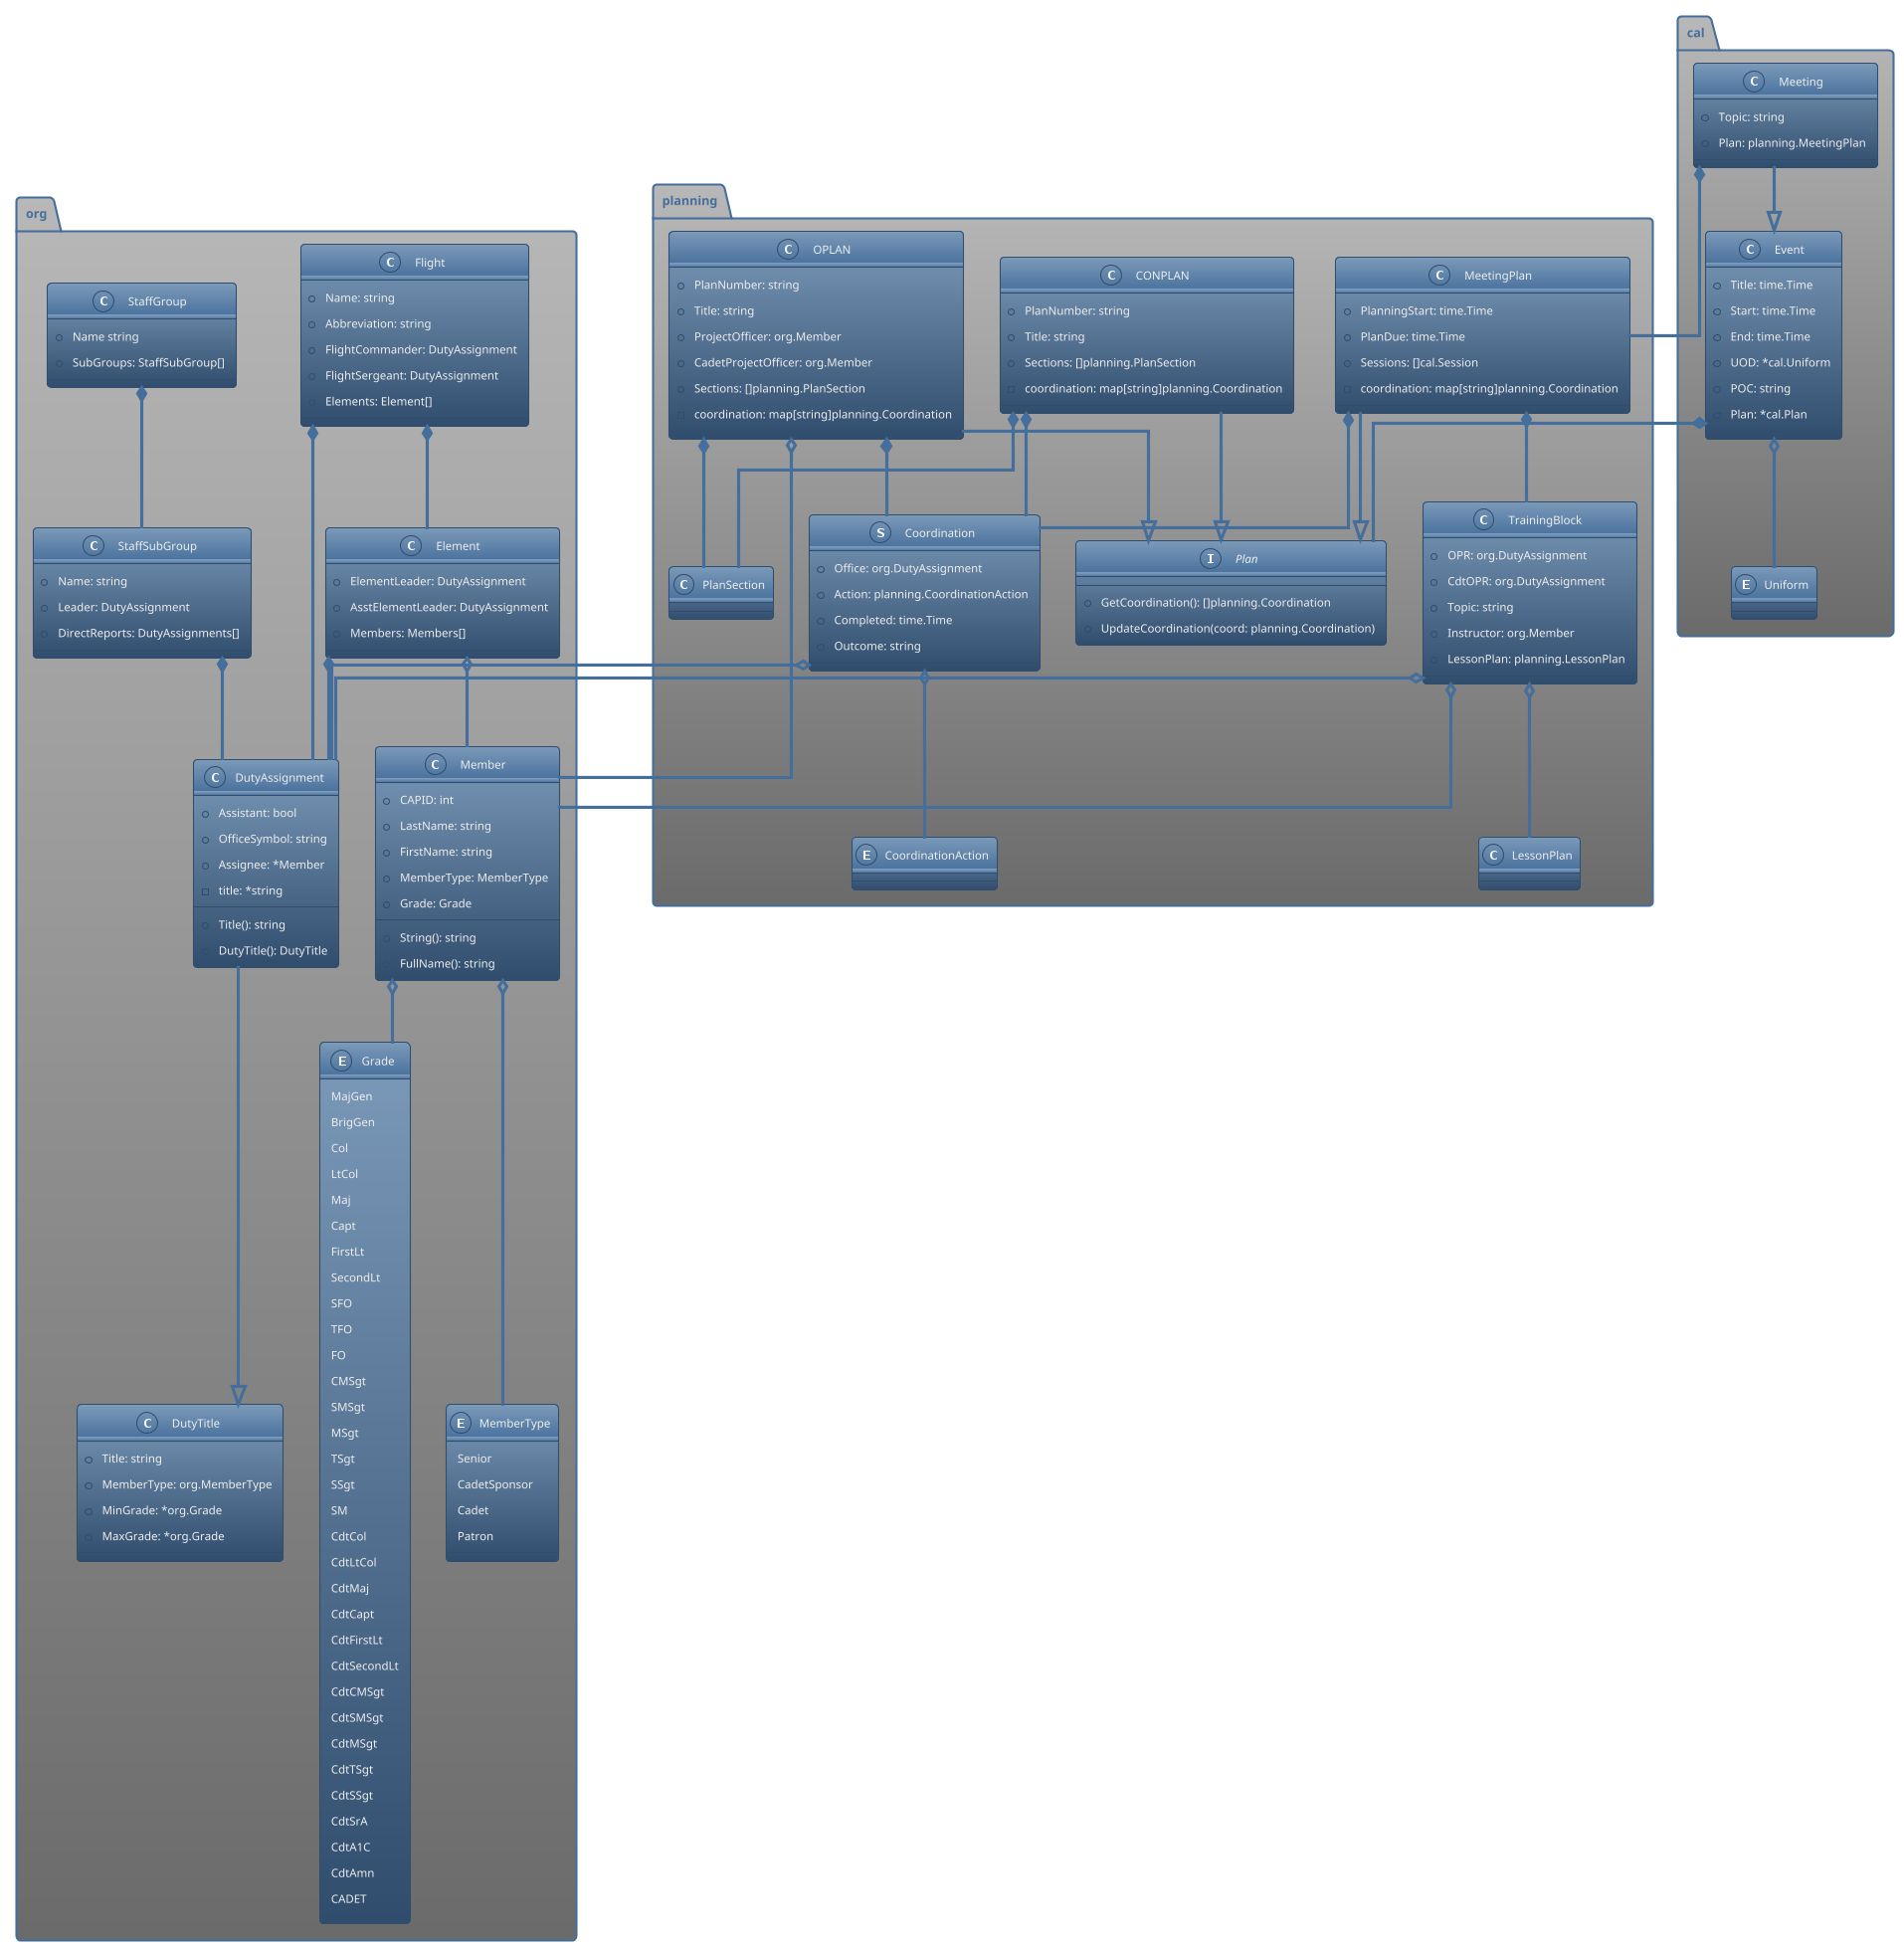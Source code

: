@startuml
!theme spacelab
skinparam linetype ortho

/'
    Org Package

    This package is the core pkg model.
'/
enum org.Grade {
    MajGen
    BrigGen
    Col
    LtCol
    Maj
    Capt
    FirstLt
    SecondLt
    SFO
    TFO
    FO
    CMSgt
    SMSgt
    MSgt
    TSgt
    SSgt
    SM
    CdtCol
    CdtLtCol
    CdtMaj
    CdtCapt
    CdtFirstLt
    CdtSecondLt
    CdtCMSgt
    CdtSMSgt
    CdtMSgt
    CdtTSgt
    CdtSSgt
    CdtSrA
    CdtA1C
    CdtAmn
    CADET
}

enum org.MemberType {
    Senior
    CadetSponsor
    Cadet
    Patron
}

class org.DutyTitle {
    +Title: string
    +MemberType: org.MemberType
    +MinGrade: *org.Grade
    +MaxGrade: *org.Grade
}

class org.DutyAssignment {
    +Assistant: bool
    +OfficeSymbol: string
    +Assignee: *Member
    -title: *string
--
    +Title(): string
    +DutyTitle(): DutyTitle
}

class org.Element {
    +ElementLeader: DutyAssignment
    +AsstElementLeader: DutyAssignment
    +Members: Members[]
}

class org.Flight {
    +Name: string
    +Abbreviation: string
    +FlightCommander: DutyAssignment
    +FlightSergeant: DutyAssignment
    +Elements: Element[]
}

class org.Member {
    +CAPID: int
    +LastName: string
    +FirstName: string
    +MemberType: MemberType
    +Grade: Grade
    +String(): string
    +FullName(): string
}

class org.StaffGroup {
    +Name string
    +SubGroups: StaffSubGroup[]
}

class org.StaffSubGroup {
    +Name: string
    +Leader: DutyAssignment
    +DirectReports: DutyAssignments[]
}

org.DutyAssignment --|> org.DutyTitle

org.Element *-- org.DutyAssignment
org.Element o-- org.Member

org.Flight *-- org.DutyAssignment
org.Flight *-- org.Element

org.Member o-- org.MemberType
org.Member o-- org.Grade

org.StaffGroup *-- org.StaffSubGroup

org.StaffSubGroup *-- org.DutyAssignment

/'
    Calendar Package

    Describes events and squadron meetings.
'/

enum cal.Uniform

class cal.Event {
    +Title: time.Time
    +Start: time.Time
    +End: time.Time
    +UOD: *cal.Uniform
    +POC: string
    +Plan: *cal.Plan
}

class cal.Meeting {
    +Topic: string
    +Plan: planning.MeetingPlan
}

cal.Event o-- cal.Uniform
cal.Event *-- planning.Plan

cal.Meeting --|> cal.Event
cal.Meeting *-- planning.MeetingPlan

/'
    Planning package

    Coordinates planning events.
'/
enum planning.CoordinationAction

interface planning.Plan {
--
    +GetCoordination(): []planning.Coordination
    +UpdateCoordination(coord: planning.Coordination)
}

struct planning.Coordination {
    +Office: org.DutyAssignment
    +Action: planning.CoordinationAction
    +Completed: time.Time
    +Outcome: string
}

class planning.CONPLAN {
    +PlanNumber: string
    +Title: string
    +Sections: []planning.PlanSection
    -coordination: map[string]planning.Coordination
}

class planning.LessonPlan {
}

class planning.MeetingPlan {
    +PlanningStart: time.Time
    +PlanDue: time.Time
    +Sessions: []cal.Session
    -coordination: map[string]planning.Coordination
}

class planning.OPLAN {
    +PlanNumber: string
    +Title: string
    +ProjectOfficer: org.Member
    +CadetProjectOfficer: org.Member
    +Sections: []planning.PlanSection
    -coordination: map[string]planning.Coordination
}

class planning.PlanSection {
}

class planning.TrainingBlock {
    +OPR: org.DutyAssignment
    +CdtOPR: org.DutyAssignment
    +Topic: string
    +Instructor: org.Member
    +LessonPlan: planning.LessonPlan
}

planning.Coordination o-- org.DutyAssignment
planning.Coordination o-- planning.CoordinationAction

planning.CONPLAN --|> planning.Plan
planning.CONPLAN *-- planning.Coordination
planning.CONPLAN *-- planning.PlanSection

planning.MeetingPlan --|> planning.Plan
planning.MeetingPlan *-- planning.Coordination
planning.MeetingPlan *-- planning.TrainingBlock

planning.OPLAN --|> planning.Plan
planning.OPLAN *-- planning.Coordination
planning.OPLAN o-- org.Member
planning.OPLAN *-- planning.PlanSection

planning.TrainingBlock o-- org.DutyAssignment
planning.TrainingBlock o-- org.Member
planning.TrainingBlock o-- planning.LessonPlan

@enduml